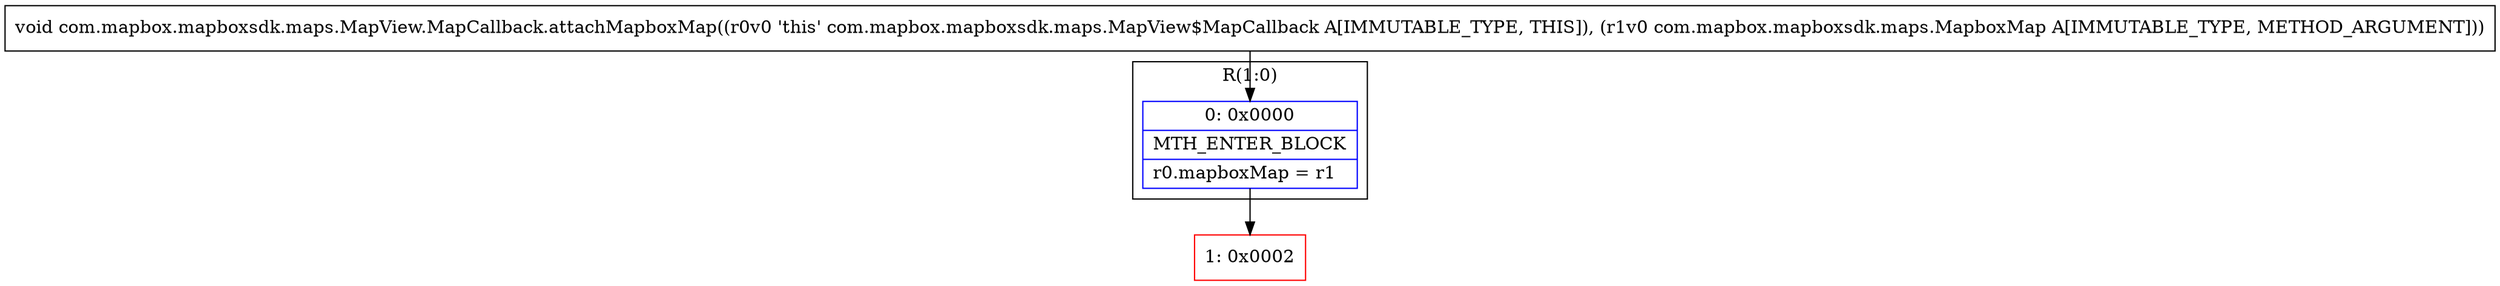 digraph "CFG forcom.mapbox.mapboxsdk.maps.MapView.MapCallback.attachMapboxMap(Lcom\/mapbox\/mapboxsdk\/maps\/MapboxMap;)V" {
subgraph cluster_Region_2064592683 {
label = "R(1:0)";
node [shape=record,color=blue];
Node_0 [shape=record,label="{0\:\ 0x0000|MTH_ENTER_BLOCK\l|r0.mapboxMap = r1\l}"];
}
Node_1 [shape=record,color=red,label="{1\:\ 0x0002}"];
MethodNode[shape=record,label="{void com.mapbox.mapboxsdk.maps.MapView.MapCallback.attachMapboxMap((r0v0 'this' com.mapbox.mapboxsdk.maps.MapView$MapCallback A[IMMUTABLE_TYPE, THIS]), (r1v0 com.mapbox.mapboxsdk.maps.MapboxMap A[IMMUTABLE_TYPE, METHOD_ARGUMENT])) }"];
MethodNode -> Node_0;
Node_0 -> Node_1;
}

